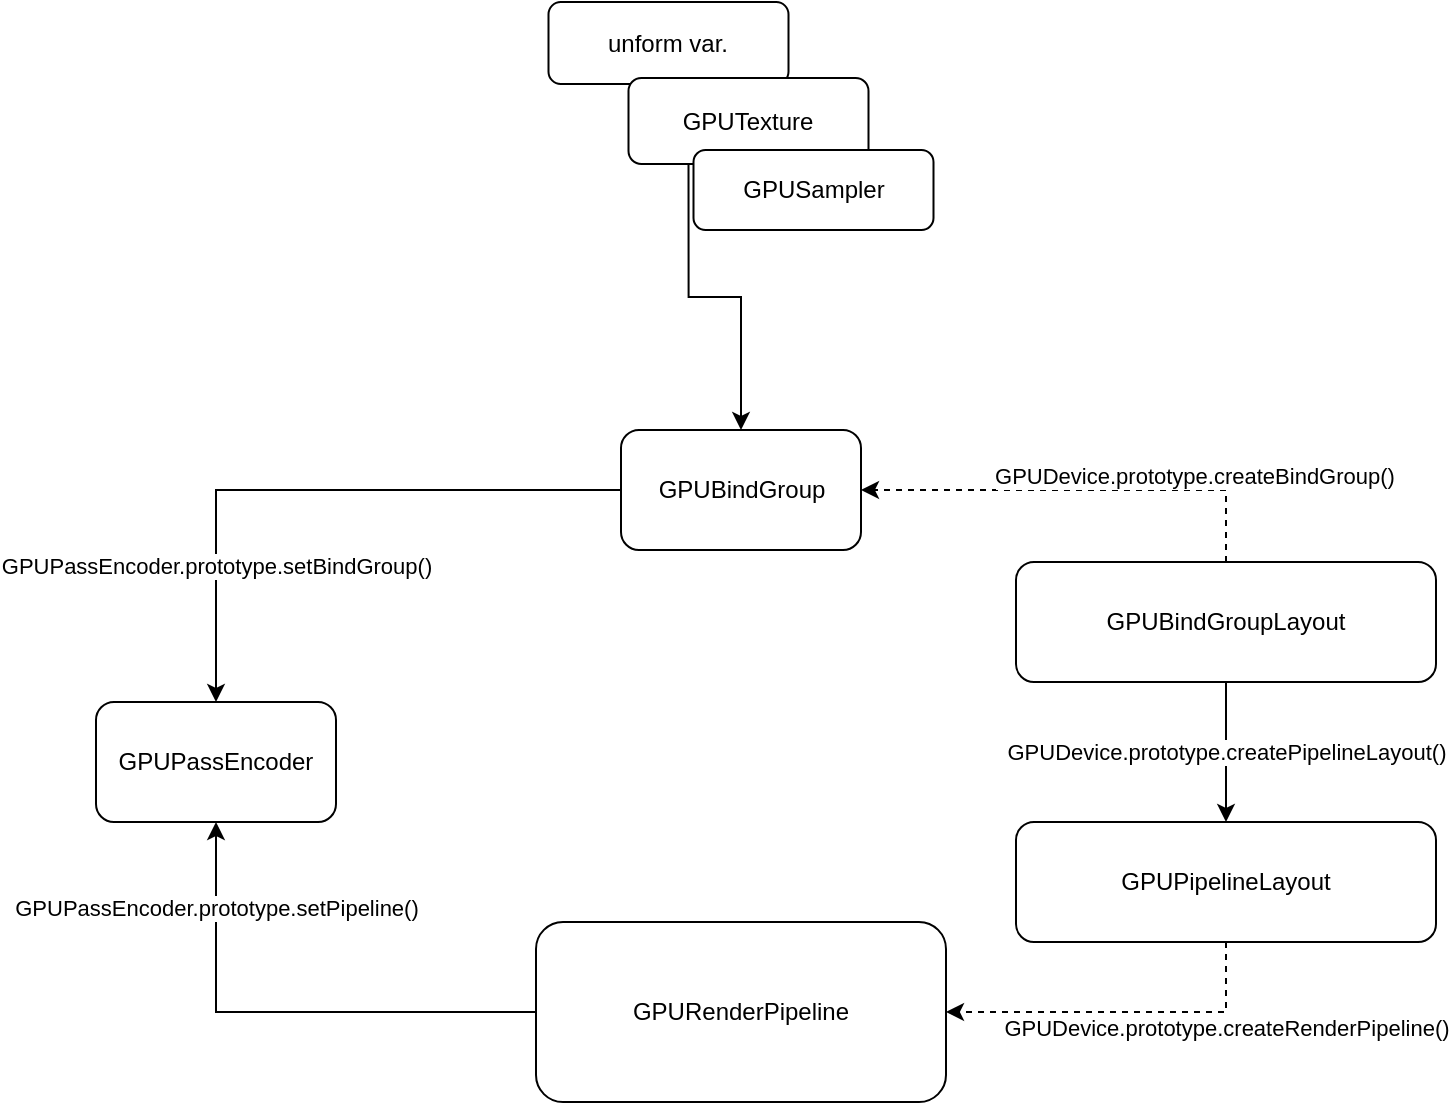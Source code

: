 <mxfile version="13.9.9" type="device"><diagram id="4ZCA1W-wlnrvN36aexxc" name="第 1 页"><mxGraphModel dx="1072" dy="792" grid="0" gridSize="10" guides="1" tooltips="1" connect="1" arrows="1" fold="1" page="1" pageScale="1" pageWidth="1169" pageHeight="827" math="0" shadow="0"><root><mxCell id="0"/><mxCell id="1" parent="0"/><mxCell id="GWV80lHX2Lqm5mIaq86X-6" value="GPUDevice.prototype.createBindGroup()" style="edgeStyle=orthogonalEdgeStyle;rounded=0;orthogonalLoop=1;jettySize=auto;html=1;exitX=0.5;exitY=0;exitDx=0;exitDy=0;entryX=1;entryY=0.5;entryDx=0;entryDy=0;startArrow=none;startFill=0;dashed=1;" edge="1" parent="1" source="GWV80lHX2Lqm5mIaq86X-1" target="GWV80lHX2Lqm5mIaq86X-4"><mxGeometry x="-0.524" y="-7" relative="1" as="geometry"><mxPoint as="offset"/></mxGeometry></mxCell><mxCell id="GWV80lHX2Lqm5mIaq86X-7" value="GPUDevice.prototype.createPipelineLayout()" style="edgeStyle=orthogonalEdgeStyle;rounded=0;orthogonalLoop=1;jettySize=auto;html=1;exitX=0.5;exitY=1;exitDx=0;exitDy=0;entryX=0.5;entryY=0;entryDx=0;entryDy=0;" edge="1" parent="1" source="GWV80lHX2Lqm5mIaq86X-1" target="GWV80lHX2Lqm5mIaq86X-2"><mxGeometry relative="1" as="geometry"/></mxCell><mxCell id="GWV80lHX2Lqm5mIaq86X-1" value="GPUBindGroupLayout" style="rounded=1;whiteSpace=wrap;html=1;" vertex="1" parent="1"><mxGeometry x="580" y="450" width="210" height="60" as="geometry"/></mxCell><mxCell id="GWV80lHX2Lqm5mIaq86X-5" value="GPUDevice.prototype.createRenderPipeline()" style="edgeStyle=orthogonalEdgeStyle;rounded=0;orthogonalLoop=1;jettySize=auto;html=1;exitX=0.5;exitY=1;exitDx=0;exitDy=0;entryX=1;entryY=0.5;entryDx=0;entryDy=0;startArrow=none;startFill=0;dashed=1;" edge="1" parent="1" source="GWV80lHX2Lqm5mIaq86X-2" target="GWV80lHX2Lqm5mIaq86X-3"><mxGeometry x="-0.6" y="8" relative="1" as="geometry"><mxPoint as="offset"/></mxGeometry></mxCell><mxCell id="GWV80lHX2Lqm5mIaq86X-2" value="GPUPipelineLayout" style="rounded=1;whiteSpace=wrap;html=1;" vertex="1" parent="1"><mxGeometry x="580" y="580" width="210" height="60" as="geometry"/></mxCell><mxCell id="GWV80lHX2Lqm5mIaq86X-10" value="GPUPassEncoder.prototype.setPipeline()" style="edgeStyle=orthogonalEdgeStyle;rounded=0;orthogonalLoop=1;jettySize=auto;html=1;entryX=0.5;entryY=1;entryDx=0;entryDy=0;startArrow=none;startFill=0;endArrow=classic;endFill=1;" edge="1" parent="1" source="GWV80lHX2Lqm5mIaq86X-3" target="GWV80lHX2Lqm5mIaq86X-8"><mxGeometry x="0.661" relative="1" as="geometry"><mxPoint as="offset"/></mxGeometry></mxCell><mxCell id="GWV80lHX2Lqm5mIaq86X-3" value="GPURenderPipeline" style="rounded=1;whiteSpace=wrap;html=1;" vertex="1" parent="1"><mxGeometry x="340" y="630" width="205" height="90" as="geometry"/></mxCell><mxCell id="GWV80lHX2Lqm5mIaq86X-9" value="GPUPassEncoder.prototype.setBindGroup()" style="edgeStyle=orthogonalEdgeStyle;rounded=0;orthogonalLoop=1;jettySize=auto;html=1;startArrow=none;startFill=0;endArrow=classic;endFill=1;" edge="1" parent="1" source="GWV80lHX2Lqm5mIaq86X-4" target="GWV80lHX2Lqm5mIaq86X-8"><mxGeometry x="0.556" relative="1" as="geometry"><mxPoint as="offset"/></mxGeometry></mxCell><mxCell id="GWV80lHX2Lqm5mIaq86X-4" value="GPUBindGroup" style="rounded=1;whiteSpace=wrap;html=1;" vertex="1" parent="1"><mxGeometry x="382.5" y="384" width="120" height="60" as="geometry"/></mxCell><mxCell id="GWV80lHX2Lqm5mIaq86X-8" value="GPUPassEncoder" style="whiteSpace=wrap;html=1;rounded=1;" vertex="1" parent="1"><mxGeometry x="120" y="520" width="120" height="60" as="geometry"/></mxCell><mxCell id="GWV80lHX2Lqm5mIaq86X-11" value="unform var." style="rounded=1;whiteSpace=wrap;html=1;" vertex="1" parent="1"><mxGeometry x="346.25" y="170" width="120" height="41" as="geometry"/></mxCell><mxCell id="GWV80lHX2Lqm5mIaq86X-14" style="edgeStyle=orthogonalEdgeStyle;rounded=0;orthogonalLoop=1;jettySize=auto;html=1;exitX=0.25;exitY=1;exitDx=0;exitDy=0;startArrow=none;startFill=0;endArrow=classic;endFill=1;" edge="1" parent="1" source="GWV80lHX2Lqm5mIaq86X-12" target="GWV80lHX2Lqm5mIaq86X-4"><mxGeometry relative="1" as="geometry"/></mxCell><mxCell id="GWV80lHX2Lqm5mIaq86X-12" value="GPUTexture" style="rounded=1;whiteSpace=wrap;html=1;" vertex="1" parent="1"><mxGeometry x="386.25" y="208" width="120" height="43" as="geometry"/></mxCell><mxCell id="GWV80lHX2Lqm5mIaq86X-13" value="GPUSampler" style="rounded=1;whiteSpace=wrap;html=1;" vertex="1" parent="1"><mxGeometry x="418.75" y="244" width="120" height="40" as="geometry"/></mxCell></root></mxGraphModel></diagram></mxfile>